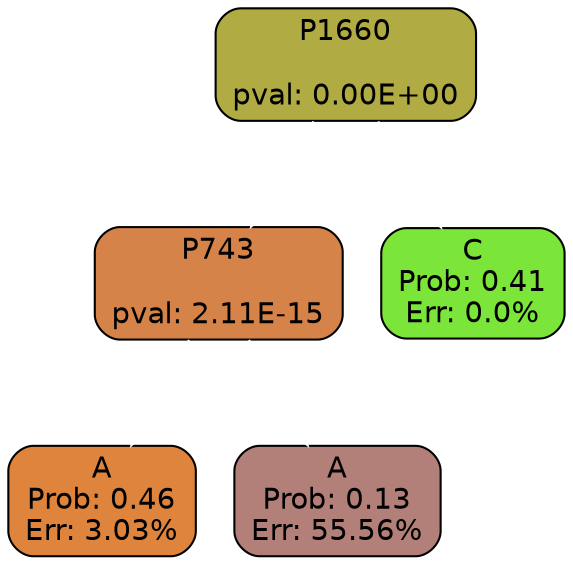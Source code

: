 digraph Tree {
node [shape=box, style="filled, rounded", color="black", fontname=helvetica] ;
graph [splines=straight, bgcolor=transparent, dpi=600] ;
edge [fontname=helvetica,color=white] ;
1 [label="P1660

pval: 0.00E+00", fillcolor="#b0ab43",fontcolor="black"] ;
2 [label="P743

pval: 2.11E-15", fillcolor="#d6834a",fontcolor="black"] ;
3 [label="A
Prob: 0.46
Err: 3.03%", fillcolor="#df843d",fontcolor="black"] ;
4 [label="A
Prob: 0.13
Err: 55.56%", fillcolor="#b37f79",fontcolor="black"] ;
5 [label="C
Prob: 0.41
Err: 0.0%", fillcolor="#7be539",fontcolor="black"] ;
1 -> 2 [label="ACGN",fontcolor=white] ;
1 -> 5 [label="T",fontcolor=white] ;
2 -> 3 [label="A",fontcolor=white] ;
2 -> 4 [label="CTGN",fontcolor=white] ;
}